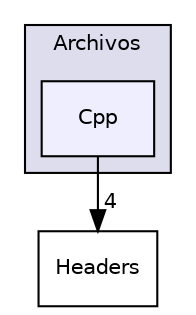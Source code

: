 digraph "/home/esteban/Escritorio/Esteban/VSCode_Memory_Manager/Archivos/Cpp" {
  compound=true
  node [ fontsize="10", fontname="Helvetica"];
  edge [ labelfontsize="10", labelfontname="Helvetica"];
  subgraph clusterdir_7d5b2e113af9e164ada12be8a7ab782d {
    graph [ bgcolor="#ddddee", pencolor="black", label="Archivos" fontname="Helvetica", fontsize="10", URL="dir_7d5b2e113af9e164ada12be8a7ab782d.html"]
  dir_c7aea3d3f95441bd476a1599c385be8c [shape=box, label="Cpp", style="filled", fillcolor="#eeeeff", pencolor="black", URL="dir_c7aea3d3f95441bd476a1599c385be8c.html"];
  }
  dir_27811cf22af7382faf6e8205cb4f3b89 [shape=box label="Headers" URL="dir_27811cf22af7382faf6e8205cb4f3b89.html"];
  dir_c7aea3d3f95441bd476a1599c385be8c->dir_27811cf22af7382faf6e8205cb4f3b89 [headlabel="4", labeldistance=1.5 headhref="dir_000001_000002.html"];
}
